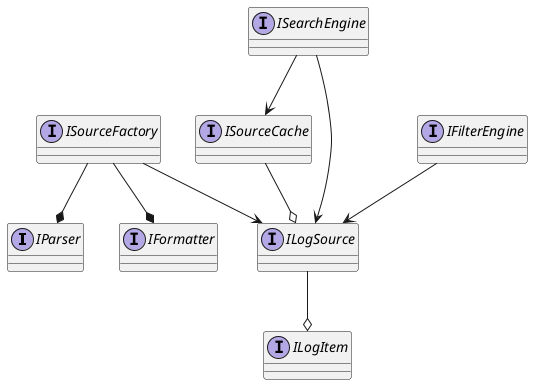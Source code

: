 @startuml
'https://plantuml.com/class-diagram


interface IParser
interface IFormatter
interface ISourceFactory
interface ISourceCache
interface ISearchEngine
interface IFilterEngine
interface ILogItem
interface ILogSource

ILogSource --o ILogItem
ISourceFactory --* IParser
ISourceFactory --* IFormatter
ISourceFactory --> ILogSource
ISourceCache --o ILogSource
ISearchEngine --> ISourceCache
ISearchEngine --> ILogSource
IFilterEngine --> ILogSource

@enduml